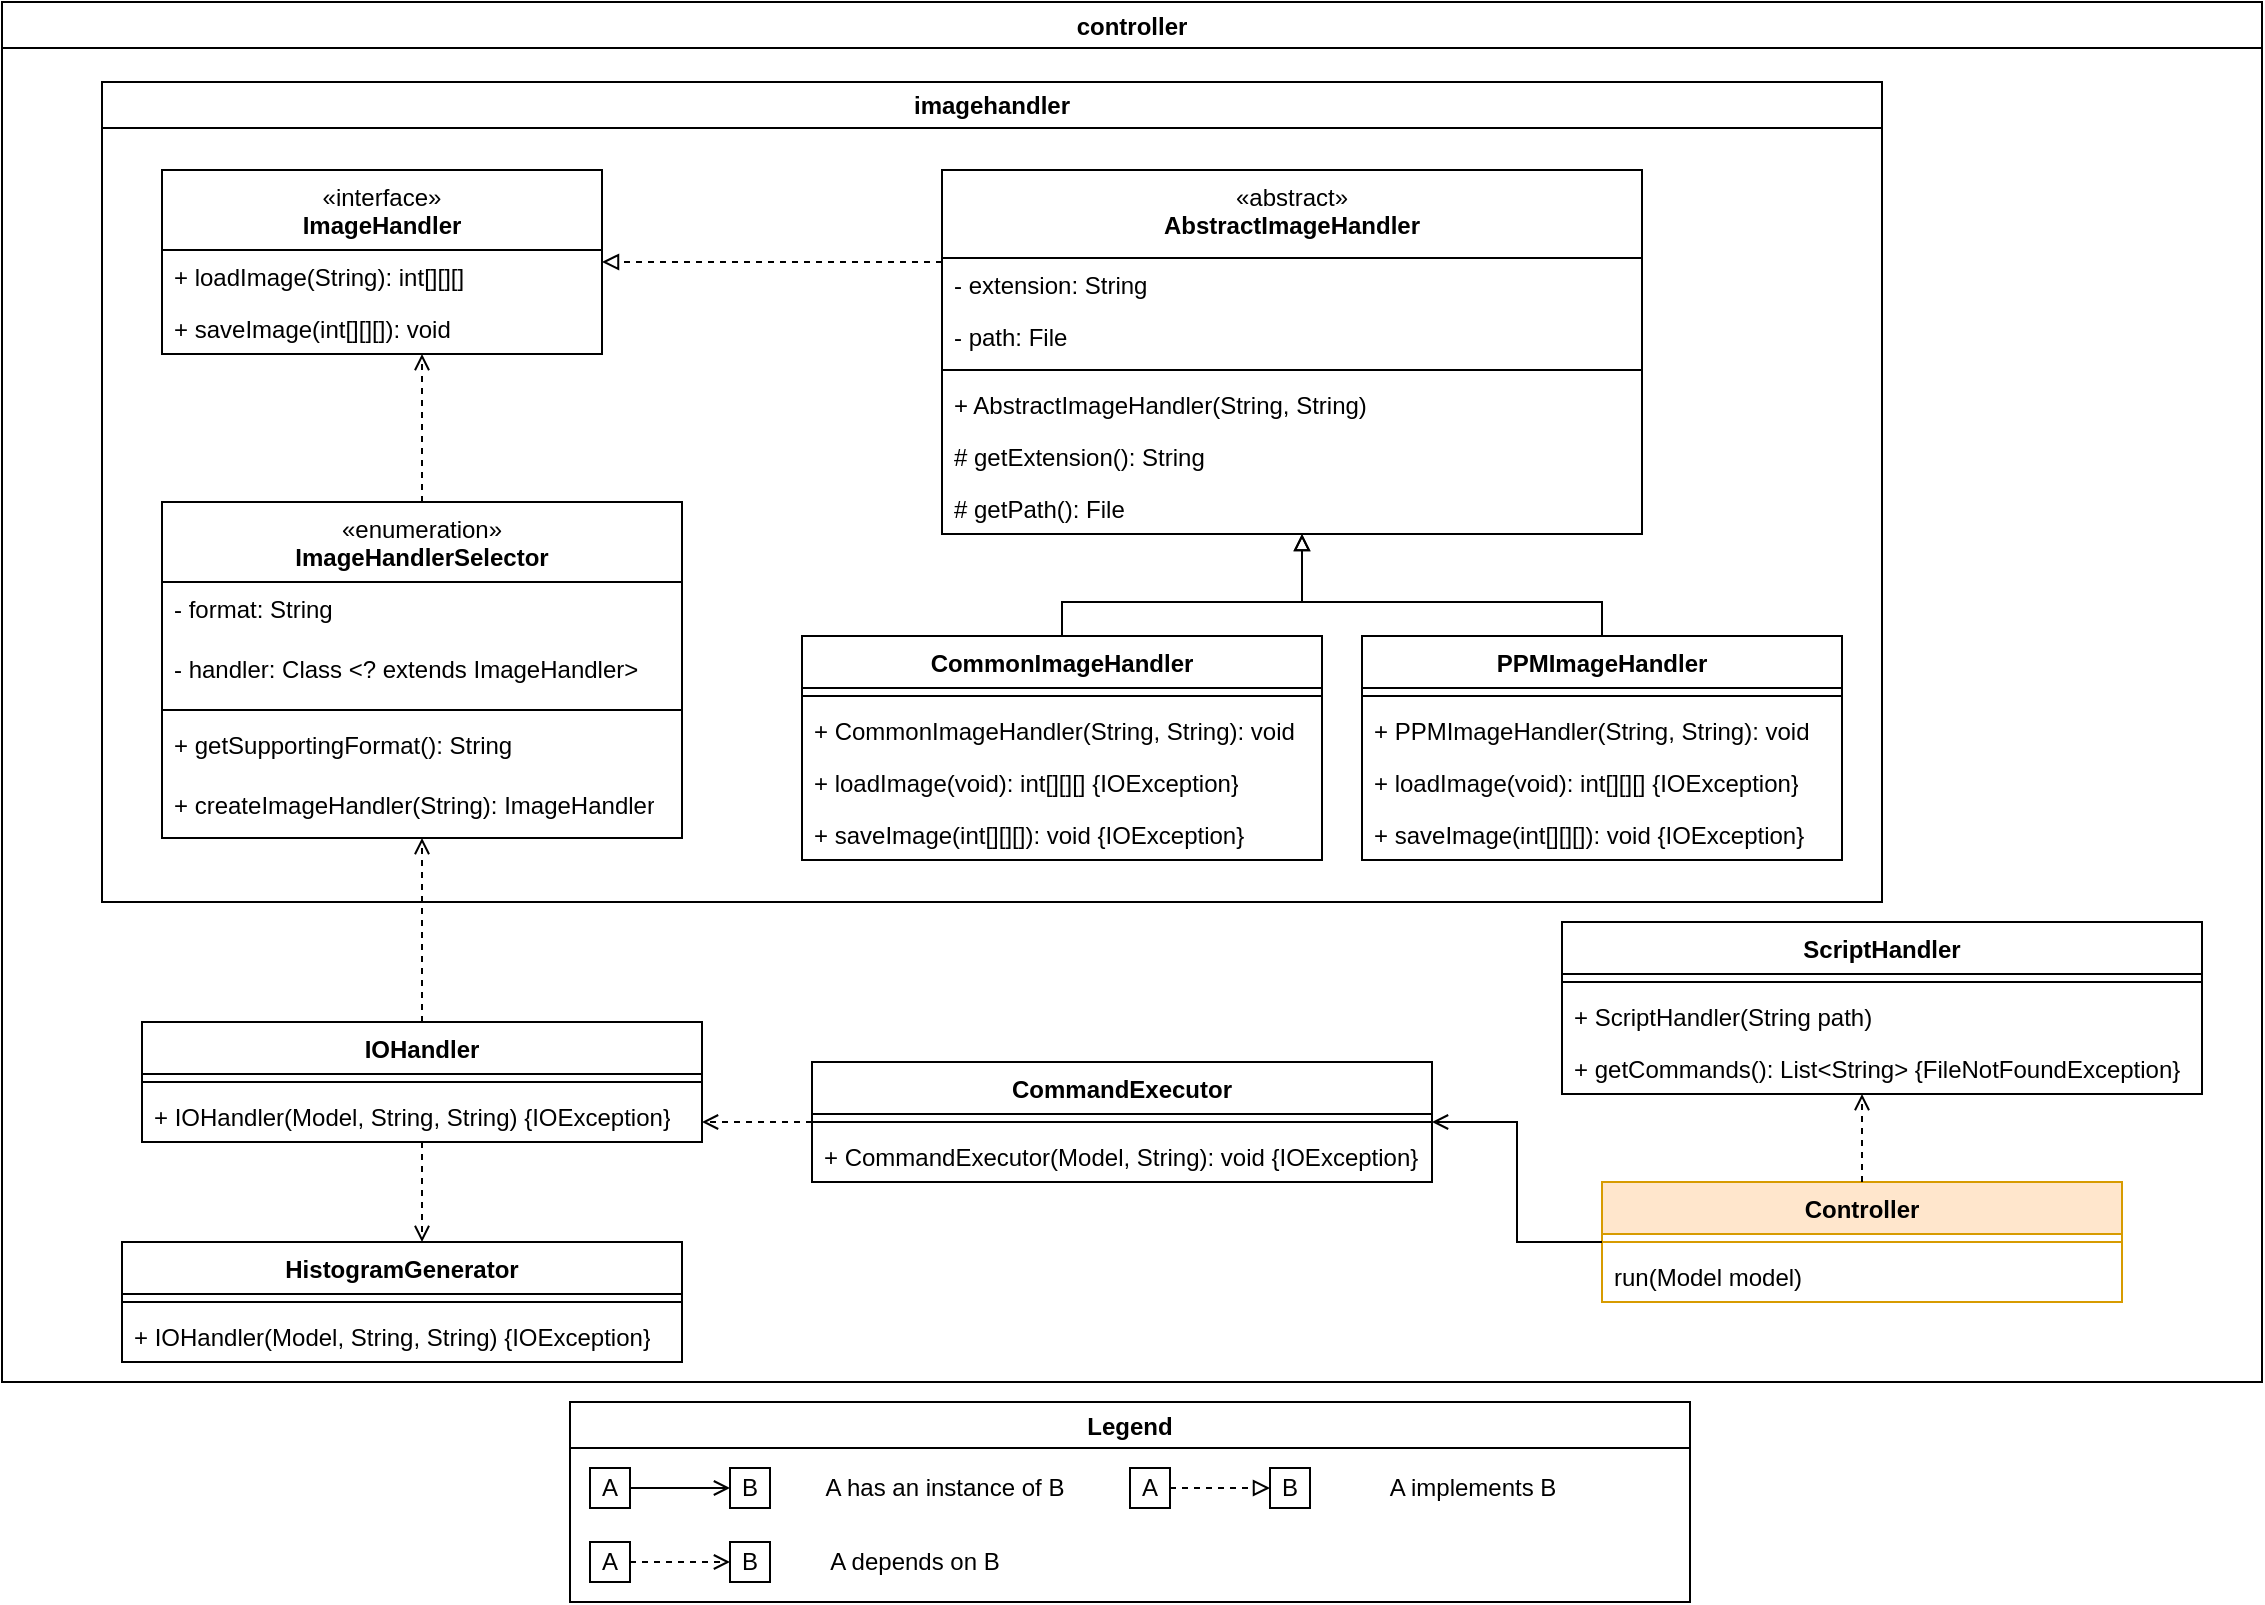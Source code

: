 <mxfile version="24.7.17">
  <diagram name="Page-1" id="3APSNFj8zaZ2HSIU7eNC">
    <mxGraphModel dx="767" dy="1024" grid="1" gridSize="10" guides="1" tooltips="1" connect="1" arrows="1" fold="1" page="1" pageScale="1" pageWidth="1169" pageHeight="827" math="0" shadow="0">
      <root>
        <mxCell id="0" />
        <mxCell id="1" parent="0" />
        <mxCell id="OJlQEUOU65JaUpWnr3fd-52" value="controller" style="swimlane;" vertex="1" parent="1">
          <mxGeometry x="1190" y="20" width="1130" height="690" as="geometry" />
        </mxCell>
        <mxCell id="OJlQEUOU65JaUpWnr3fd-4" value="imagehandler" style="swimlane;whiteSpace=wrap;html=1;startSize=23;" vertex="1" parent="OJlQEUOU65JaUpWnr3fd-52">
          <mxGeometry x="50" y="40" width="890" height="410" as="geometry" />
        </mxCell>
        <mxCell id="OJlQEUOU65JaUpWnr3fd-9" value="&lt;div&gt;&lt;div&gt;&lt;span style=&quot;font-weight: 400;&quot;&gt;«abstract»&lt;/span&gt;&lt;span style=&quot;background-color: initial;&quot;&gt;&lt;br&gt;&lt;/span&gt;&lt;/div&gt;&lt;div&gt;&lt;span style=&quot;background-color: initial;&quot;&gt;AbstractImageHandler&lt;/span&gt;&lt;/div&gt;&lt;/div&gt;" style="swimlane;fontStyle=1;align=center;verticalAlign=top;childLayout=stackLayout;horizontal=1;startSize=44;horizontalStack=0;resizeParent=1;resizeParentMax=0;resizeLast=0;collapsible=1;marginBottom=0;whiteSpace=wrap;html=1;" vertex="1" parent="OJlQEUOU65JaUpWnr3fd-4">
          <mxGeometry x="420" y="44" width="350" height="182" as="geometry" />
        </mxCell>
        <mxCell id="OJlQEUOU65JaUpWnr3fd-10" value="- extension: String" style="text;strokeColor=none;fillColor=none;align=left;verticalAlign=top;spacingLeft=4;spacingRight=4;overflow=hidden;rotatable=0;points=[[0,0.5],[1,0.5]];portConstraint=eastwest;whiteSpace=wrap;html=1;" vertex="1" parent="OJlQEUOU65JaUpWnr3fd-9">
          <mxGeometry y="44" width="350" height="26" as="geometry" />
        </mxCell>
        <mxCell id="OJlQEUOU65JaUpWnr3fd-11" value="- path: File" style="text;strokeColor=none;fillColor=none;align=left;verticalAlign=top;spacingLeft=4;spacingRight=4;overflow=hidden;rotatable=0;points=[[0,0.5],[1,0.5]];portConstraint=eastwest;whiteSpace=wrap;html=1;" vertex="1" parent="OJlQEUOU65JaUpWnr3fd-9">
          <mxGeometry y="70" width="350" height="26" as="geometry" />
        </mxCell>
        <mxCell id="OJlQEUOU65JaUpWnr3fd-12" value="" style="line;strokeWidth=1;fillColor=none;align=left;verticalAlign=middle;spacingTop=-1;spacingLeft=3;spacingRight=3;rotatable=0;labelPosition=right;points=[];portConstraint=eastwest;strokeColor=inherit;" vertex="1" parent="OJlQEUOU65JaUpWnr3fd-9">
          <mxGeometry y="96" width="350" height="8" as="geometry" />
        </mxCell>
        <mxCell id="OJlQEUOU65JaUpWnr3fd-13" value="+ AbstractImageHandler(String, String)" style="text;strokeColor=none;fillColor=none;align=left;verticalAlign=top;spacingLeft=4;spacingRight=4;overflow=hidden;rotatable=0;points=[[0,0.5],[1,0.5]];portConstraint=eastwest;whiteSpace=wrap;html=1;" vertex="1" parent="OJlQEUOU65JaUpWnr3fd-9">
          <mxGeometry y="104" width="350" height="26" as="geometry" />
        </mxCell>
        <mxCell id="OJlQEUOU65JaUpWnr3fd-14" value="# getExtension(): String" style="text;strokeColor=none;fillColor=none;align=left;verticalAlign=top;spacingLeft=4;spacingRight=4;overflow=hidden;rotatable=0;points=[[0,0.5],[1,0.5]];portConstraint=eastwest;whiteSpace=wrap;html=1;" vertex="1" parent="OJlQEUOU65JaUpWnr3fd-9">
          <mxGeometry y="130" width="350" height="26" as="geometry" />
        </mxCell>
        <mxCell id="OJlQEUOU65JaUpWnr3fd-15" value="# getPath(): File" style="text;strokeColor=none;fillColor=none;align=left;verticalAlign=top;spacingLeft=4;spacingRight=4;overflow=hidden;rotatable=0;points=[[0,0.5],[1,0.5]];portConstraint=eastwest;whiteSpace=wrap;html=1;" vertex="1" parent="OJlQEUOU65JaUpWnr3fd-9">
          <mxGeometry y="156" width="350" height="26" as="geometry" />
        </mxCell>
        <mxCell id="OJlQEUOU65JaUpWnr3fd-16" style="edgeStyle=orthogonalEdgeStyle;rounded=0;orthogonalLoop=1;jettySize=auto;html=1;endArrow=block;endFill=0;" edge="1" parent="OJlQEUOU65JaUpWnr3fd-4" source="OJlQEUOU65JaUpWnr3fd-17" target="OJlQEUOU65JaUpWnr3fd-9">
          <mxGeometry relative="1" as="geometry">
            <Array as="points">
              <mxPoint x="750" y="260" />
              <mxPoint x="600" y="260" />
            </Array>
          </mxGeometry>
        </mxCell>
        <mxCell id="OJlQEUOU65JaUpWnr3fd-17" value="&lt;div&gt;&lt;span style=&quot;background-color: initial;&quot;&gt;PPMImageHandler&lt;/span&gt;&lt;br&gt;&lt;/div&gt;" style="swimlane;fontStyle=1;align=center;verticalAlign=top;childLayout=stackLayout;horizontal=1;startSize=26;horizontalStack=0;resizeParent=1;resizeParentMax=0;resizeLast=0;collapsible=1;marginBottom=0;whiteSpace=wrap;html=1;" vertex="1" parent="OJlQEUOU65JaUpWnr3fd-4">
          <mxGeometry x="630" y="277" width="240" height="112" as="geometry" />
        </mxCell>
        <mxCell id="OJlQEUOU65JaUpWnr3fd-18" value="" style="line;strokeWidth=1;fillColor=none;align=left;verticalAlign=middle;spacingTop=-1;spacingLeft=3;spacingRight=3;rotatable=0;labelPosition=right;points=[];portConstraint=eastwest;strokeColor=inherit;" vertex="1" parent="OJlQEUOU65JaUpWnr3fd-17">
          <mxGeometry y="26" width="240" height="8" as="geometry" />
        </mxCell>
        <mxCell id="OJlQEUOU65JaUpWnr3fd-19" value="+ PPMImageHandler(String, String): void" style="text;strokeColor=none;fillColor=none;align=left;verticalAlign=top;spacingLeft=4;spacingRight=4;overflow=hidden;rotatable=0;points=[[0,0.5],[1,0.5]];portConstraint=eastwest;whiteSpace=wrap;html=1;" vertex="1" parent="OJlQEUOU65JaUpWnr3fd-17">
          <mxGeometry y="34" width="240" height="26" as="geometry" />
        </mxCell>
        <mxCell id="OJlQEUOU65JaUpWnr3fd-20" value="+ loadImage(void): int[][][] {IOException}" style="text;strokeColor=none;fillColor=none;align=left;verticalAlign=top;spacingLeft=4;spacingRight=4;overflow=hidden;rotatable=0;points=[[0,0.5],[1,0.5]];portConstraint=eastwest;whiteSpace=wrap;html=1;" vertex="1" parent="OJlQEUOU65JaUpWnr3fd-17">
          <mxGeometry y="60" width="240" height="26" as="geometry" />
        </mxCell>
        <mxCell id="OJlQEUOU65JaUpWnr3fd-21" value="+ saveImage(int[][][]&lt;span style=&quot;background-color: initial;&quot;&gt;): void {IOException}&lt;/span&gt;" style="text;strokeColor=none;fillColor=none;align=left;verticalAlign=top;spacingLeft=4;spacingRight=4;overflow=hidden;rotatable=0;points=[[0,0.5],[1,0.5]];portConstraint=eastwest;whiteSpace=wrap;html=1;" vertex="1" parent="OJlQEUOU65JaUpWnr3fd-17">
          <mxGeometry y="86" width="240" height="26" as="geometry" />
        </mxCell>
        <mxCell id="OJlQEUOU65JaUpWnr3fd-22" style="edgeStyle=orthogonalEdgeStyle;rounded=0;orthogonalLoop=1;jettySize=auto;html=1;endArrow=block;endFill=0;" edge="1" parent="OJlQEUOU65JaUpWnr3fd-4" source="OJlQEUOU65JaUpWnr3fd-23" target="OJlQEUOU65JaUpWnr3fd-9">
          <mxGeometry relative="1" as="geometry">
            <Array as="points">
              <mxPoint x="480" y="260" />
              <mxPoint x="600" y="260" />
            </Array>
          </mxGeometry>
        </mxCell>
        <mxCell id="OJlQEUOU65JaUpWnr3fd-23" value="&lt;div&gt;CommonImageHandler&lt;/div&gt;" style="swimlane;fontStyle=1;align=center;verticalAlign=top;childLayout=stackLayout;horizontal=1;startSize=26;horizontalStack=0;resizeParent=1;resizeParentMax=0;resizeLast=0;collapsible=1;marginBottom=0;whiteSpace=wrap;html=1;" vertex="1" parent="OJlQEUOU65JaUpWnr3fd-4">
          <mxGeometry x="350" y="277" width="260" height="112" as="geometry" />
        </mxCell>
        <mxCell id="OJlQEUOU65JaUpWnr3fd-24" value="" style="line;strokeWidth=1;fillColor=none;align=left;verticalAlign=middle;spacingTop=-1;spacingLeft=3;spacingRight=3;rotatable=0;labelPosition=right;points=[];portConstraint=eastwest;strokeColor=inherit;" vertex="1" parent="OJlQEUOU65JaUpWnr3fd-23">
          <mxGeometry y="26" width="260" height="8" as="geometry" />
        </mxCell>
        <mxCell id="OJlQEUOU65JaUpWnr3fd-25" value="+ CommonImageHandler(String, String): void" style="text;strokeColor=none;fillColor=none;align=left;verticalAlign=top;spacingLeft=4;spacingRight=4;overflow=hidden;rotatable=0;points=[[0,0.5],[1,0.5]];portConstraint=eastwest;whiteSpace=wrap;html=1;" vertex="1" parent="OJlQEUOU65JaUpWnr3fd-23">
          <mxGeometry y="34" width="260" height="26" as="geometry" />
        </mxCell>
        <mxCell id="OJlQEUOU65JaUpWnr3fd-26" value="+ loadImage(void): int[][][] {IOException}" style="text;strokeColor=none;fillColor=none;align=left;verticalAlign=top;spacingLeft=4;spacingRight=4;overflow=hidden;rotatable=0;points=[[0,0.5],[1,0.5]];portConstraint=eastwest;whiteSpace=wrap;html=1;" vertex="1" parent="OJlQEUOU65JaUpWnr3fd-23">
          <mxGeometry y="60" width="260" height="26" as="geometry" />
        </mxCell>
        <mxCell id="OJlQEUOU65JaUpWnr3fd-27" value="+ saveImage(int[][][]&lt;span style=&quot;background-color: initial;&quot;&gt;): void {IOException}&lt;/span&gt;" style="text;strokeColor=none;fillColor=none;align=left;verticalAlign=top;spacingLeft=4;spacingRight=4;overflow=hidden;rotatable=0;points=[[0,0.5],[1,0.5]];portConstraint=eastwest;whiteSpace=wrap;html=1;" vertex="1" parent="OJlQEUOU65JaUpWnr3fd-23">
          <mxGeometry y="86" width="260" height="26" as="geometry" />
        </mxCell>
        <mxCell id="OJlQEUOU65JaUpWnr3fd-28" value="&lt;div&gt;&lt;span style=&quot;font-weight: 400;&quot;&gt;«interface»&lt;/span&gt;&lt;span style=&quot;background-color: initial;&quot;&gt;&lt;br&gt;&lt;/span&gt;&lt;/div&gt;&lt;div&gt;&lt;span style=&quot;background-color: initial;&quot;&gt;ImageHandler&lt;/span&gt;&lt;/div&gt;" style="swimlane;fontStyle=1;align=center;verticalAlign=top;childLayout=stackLayout;horizontal=1;startSize=40;horizontalStack=0;resizeParent=1;resizeParentMax=0;resizeLast=0;collapsible=1;marginBottom=0;whiteSpace=wrap;html=1;" vertex="1" parent="OJlQEUOU65JaUpWnr3fd-4">
          <mxGeometry x="30" y="44" width="220" height="92" as="geometry" />
        </mxCell>
        <mxCell id="OJlQEUOU65JaUpWnr3fd-29" value="+ loadImage(String): int[][][]" style="text;strokeColor=none;fillColor=none;align=left;verticalAlign=top;spacingLeft=4;spacingRight=4;overflow=hidden;rotatable=0;points=[[0,0.5],[1,0.5]];portConstraint=eastwest;whiteSpace=wrap;html=1;" vertex="1" parent="OJlQEUOU65JaUpWnr3fd-28">
          <mxGeometry y="40" width="220" height="26" as="geometry" />
        </mxCell>
        <mxCell id="OJlQEUOU65JaUpWnr3fd-30" value="+ saveImage(int[][][]): void" style="text;strokeColor=none;fillColor=none;align=left;verticalAlign=top;spacingLeft=4;spacingRight=4;overflow=hidden;rotatable=0;points=[[0,0.5],[1,0.5]];portConstraint=eastwest;whiteSpace=wrap;html=1;" vertex="1" parent="OJlQEUOU65JaUpWnr3fd-28">
          <mxGeometry y="66" width="220" height="26" as="geometry" />
        </mxCell>
        <mxCell id="OJlQEUOU65JaUpWnr3fd-31" style="edgeStyle=orthogonalEdgeStyle;rounded=0;orthogonalLoop=1;jettySize=auto;html=1;dashed=1;endArrow=block;endFill=0;" edge="1" parent="OJlQEUOU65JaUpWnr3fd-4" source="OJlQEUOU65JaUpWnr3fd-9" target="OJlQEUOU65JaUpWnr3fd-28">
          <mxGeometry relative="1" as="geometry">
            <Array as="points">
              <mxPoint x="270" y="90" />
              <mxPoint x="270" y="90" />
            </Array>
          </mxGeometry>
        </mxCell>
        <mxCell id="OJlQEUOU65JaUpWnr3fd-38" value="&lt;span style=&quot;font-weight: 400;&quot;&gt;«enumeration»&lt;/span&gt;&lt;br style=&quot;font-weight: 400;&quot;&gt;ImageHandlerSelector" style="swimlane;fontStyle=1;align=center;verticalAlign=top;childLayout=stackLayout;horizontal=1;startSize=40;horizontalStack=0;resizeParent=1;resizeParentMax=0;resizeLast=0;collapsible=1;marginBottom=0;whiteSpace=wrap;html=1;" vertex="1" parent="OJlQEUOU65JaUpWnr3fd-4">
          <mxGeometry x="30" y="210" width="260" height="168" as="geometry" />
        </mxCell>
        <mxCell id="OJlQEUOU65JaUpWnr3fd-39" value="- format: String" style="text;strokeColor=none;fillColor=none;align=left;verticalAlign=top;spacingLeft=4;spacingRight=4;overflow=hidden;rotatable=0;points=[[0,0.5],[1,0.5]];portConstraint=eastwest;whiteSpace=wrap;html=1;" vertex="1" parent="OJlQEUOU65JaUpWnr3fd-38">
          <mxGeometry y="40" width="260" height="30" as="geometry" />
        </mxCell>
        <mxCell id="OJlQEUOU65JaUpWnr3fd-40" value="- handler: Class &amp;lt;? extends ImageHandler&amp;gt;" style="text;strokeColor=none;fillColor=none;align=left;verticalAlign=top;spacingLeft=4;spacingRight=4;overflow=hidden;rotatable=0;points=[[0,0.5],[1,0.5]];portConstraint=eastwest;whiteSpace=wrap;html=1;" vertex="1" parent="OJlQEUOU65JaUpWnr3fd-38">
          <mxGeometry y="70" width="260" height="30" as="geometry" />
        </mxCell>
        <mxCell id="OJlQEUOU65JaUpWnr3fd-41" value="" style="line;strokeWidth=1;fillColor=none;align=left;verticalAlign=middle;spacingTop=-1;spacingLeft=3;spacingRight=3;rotatable=0;labelPosition=right;points=[];portConstraint=eastwest;strokeColor=inherit;" vertex="1" parent="OJlQEUOU65JaUpWnr3fd-38">
          <mxGeometry y="100" width="260" height="8" as="geometry" />
        </mxCell>
        <mxCell id="OJlQEUOU65JaUpWnr3fd-42" value="+ getSupportingFormat(): String" style="text;strokeColor=none;fillColor=none;align=left;verticalAlign=top;spacingLeft=4;spacingRight=4;overflow=hidden;rotatable=0;points=[[0,0.5],[1,0.5]];portConstraint=eastwest;whiteSpace=wrap;html=1;" vertex="1" parent="OJlQEUOU65JaUpWnr3fd-38">
          <mxGeometry y="108" width="260" height="30" as="geometry" />
        </mxCell>
        <mxCell id="OJlQEUOU65JaUpWnr3fd-43" value="+ createImageHandler(String): ImageHandler" style="text;strokeColor=none;fillColor=none;align=left;verticalAlign=top;spacingLeft=4;spacingRight=4;overflow=hidden;rotatable=0;points=[[0,0.5],[1,0.5]];portConstraint=eastwest;whiteSpace=wrap;html=1;" vertex="1" parent="OJlQEUOU65JaUpWnr3fd-38">
          <mxGeometry y="138" width="260" height="30" as="geometry" />
        </mxCell>
        <mxCell id="OJlQEUOU65JaUpWnr3fd-37" style="edgeStyle=orthogonalEdgeStyle;rounded=0;orthogonalLoop=1;jettySize=auto;html=1;dashed=1;endArrow=open;endFill=0;" edge="1" parent="OJlQEUOU65JaUpWnr3fd-4" source="OJlQEUOU65JaUpWnr3fd-38" target="OJlQEUOU65JaUpWnr3fd-28">
          <mxGeometry relative="1" as="geometry">
            <Array as="points">
              <mxPoint x="130" y="230" />
              <mxPoint x="130" y="230" />
            </Array>
          </mxGeometry>
        </mxCell>
        <mxCell id="OJlQEUOU65JaUpWnr3fd-45" value="&lt;div&gt;IOHandler&lt;/div&gt;" style="swimlane;fontStyle=1;align=center;verticalAlign=top;childLayout=stackLayout;horizontal=1;startSize=26;horizontalStack=0;resizeParent=1;resizeParentMax=0;resizeLast=0;collapsible=1;marginBottom=0;whiteSpace=wrap;html=1;" vertex="1" parent="OJlQEUOU65JaUpWnr3fd-52">
          <mxGeometry x="70" y="510" width="280" height="60" as="geometry" />
        </mxCell>
        <mxCell id="OJlQEUOU65JaUpWnr3fd-46" value="" style="line;strokeWidth=1;fillColor=none;align=left;verticalAlign=middle;spacingTop=-1;spacingLeft=3;spacingRight=3;rotatable=0;labelPosition=right;points=[];portConstraint=eastwest;strokeColor=inherit;" vertex="1" parent="OJlQEUOU65JaUpWnr3fd-45">
          <mxGeometry y="26" width="280" height="8" as="geometry" />
        </mxCell>
        <mxCell id="OJlQEUOU65JaUpWnr3fd-47" value="+ IOHandler(Model, String, String) {IOException}" style="text;strokeColor=none;fillColor=none;align=left;verticalAlign=top;spacingLeft=4;spacingRight=4;overflow=hidden;rotatable=0;points=[[0,0.5],[1,0.5]];portConstraint=eastwest;whiteSpace=wrap;html=1;" vertex="1" parent="OJlQEUOU65JaUpWnr3fd-45">
          <mxGeometry y="34" width="280" height="26" as="geometry" />
        </mxCell>
        <mxCell id="OJlQEUOU65JaUpWnr3fd-44" style="edgeStyle=orthogonalEdgeStyle;rounded=0;orthogonalLoop=1;jettySize=auto;html=1;dashed=1;endArrow=open;endFill=0;" edge="1" parent="OJlQEUOU65JaUpWnr3fd-52" source="OJlQEUOU65JaUpWnr3fd-45" target="OJlQEUOU65JaUpWnr3fd-38">
          <mxGeometry relative="1" as="geometry">
            <Array as="points">
              <mxPoint x="240" y="550" />
            </Array>
          </mxGeometry>
        </mxCell>
        <mxCell id="OJlQEUOU65JaUpWnr3fd-6" value="CommandExecutor" style="swimlane;fontStyle=1;align=center;verticalAlign=top;childLayout=stackLayout;horizontal=1;startSize=26;horizontalStack=0;resizeParent=1;resizeParentMax=0;resizeLast=0;collapsible=1;marginBottom=0;whiteSpace=wrap;html=1;" vertex="1" parent="OJlQEUOU65JaUpWnr3fd-52">
          <mxGeometry x="405" y="530" width="310" height="60" as="geometry" />
        </mxCell>
        <mxCell id="OJlQEUOU65JaUpWnr3fd-7" value="" style="line;strokeWidth=1;fillColor=none;align=left;verticalAlign=middle;spacingTop=-1;spacingLeft=3;spacingRight=3;rotatable=0;labelPosition=right;points=[];portConstraint=eastwest;strokeColor=inherit;" vertex="1" parent="OJlQEUOU65JaUpWnr3fd-6">
          <mxGeometry y="26" width="310" height="8" as="geometry" />
        </mxCell>
        <mxCell id="OJlQEUOU65JaUpWnr3fd-8" value="&lt;div&gt;+ CommandExecutor(Model, String): void {IOException}&lt;/div&gt;" style="text;strokeColor=none;fillColor=none;align=left;verticalAlign=top;spacingLeft=4;spacingRight=4;overflow=hidden;rotatable=0;points=[[0,0.5],[1,0.5]];portConstraint=eastwest;whiteSpace=wrap;html=1;" vertex="1" parent="OJlQEUOU65JaUpWnr3fd-6">
          <mxGeometry y="34" width="310" height="26" as="geometry" />
        </mxCell>
        <mxCell id="OJlQEUOU65JaUpWnr3fd-5" style="edgeStyle=orthogonalEdgeStyle;rounded=0;orthogonalLoop=1;jettySize=auto;html=1;dashed=1;endArrow=open;endFill=0;" edge="1" parent="OJlQEUOU65JaUpWnr3fd-52" source="OJlQEUOU65JaUpWnr3fd-6" target="OJlQEUOU65JaUpWnr3fd-45">
          <mxGeometry relative="1" as="geometry">
            <Array as="points">
              <mxPoint x="585" y="580" />
            </Array>
          </mxGeometry>
        </mxCell>
        <mxCell id="OJlQEUOU65JaUpWnr3fd-34" value="Controller" style="swimlane;fontStyle=1;align=center;verticalAlign=top;childLayout=stackLayout;horizontal=1;startSize=26;horizontalStack=0;resizeParent=1;resizeParentMax=0;resizeLast=0;collapsible=1;marginBottom=0;whiteSpace=wrap;html=1;fillColor=#ffe6cc;strokeColor=#d79b00;" vertex="1" parent="OJlQEUOU65JaUpWnr3fd-52">
          <mxGeometry x="800" y="590" width="260" height="60" as="geometry" />
        </mxCell>
        <mxCell id="OJlQEUOU65JaUpWnr3fd-35" value="" style="line;strokeWidth=1;fillColor=none;align=left;verticalAlign=middle;spacingTop=-1;spacingLeft=3;spacingRight=3;rotatable=0;labelPosition=right;points=[];portConstraint=eastwest;strokeColor=inherit;" vertex="1" parent="OJlQEUOU65JaUpWnr3fd-34">
          <mxGeometry y="26" width="260" height="8" as="geometry" />
        </mxCell>
        <mxCell id="OJlQEUOU65JaUpWnr3fd-36" value="run(Model model)" style="text;strokeColor=none;fillColor=none;align=left;verticalAlign=top;spacingLeft=4;spacingRight=4;overflow=hidden;rotatable=0;points=[[0,0.5],[1,0.5]];portConstraint=eastwest;whiteSpace=wrap;html=1;" vertex="1" parent="OJlQEUOU65JaUpWnr3fd-34">
          <mxGeometry y="34" width="260" height="26" as="geometry" />
        </mxCell>
        <mxCell id="OJlQEUOU65JaUpWnr3fd-33" style="edgeStyle=orthogonalEdgeStyle;rounded=0;orthogonalLoop=1;jettySize=auto;html=1;endArrow=open;endFill=0;" edge="1" parent="OJlQEUOU65JaUpWnr3fd-52" source="OJlQEUOU65JaUpWnr3fd-34" target="OJlQEUOU65JaUpWnr3fd-6">
          <mxGeometry relative="1" as="geometry" />
        </mxCell>
        <mxCell id="OJlQEUOU65JaUpWnr3fd-48" value="&lt;div&gt;ScriptHandler&lt;/div&gt;" style="swimlane;fontStyle=1;align=center;verticalAlign=top;childLayout=stackLayout;horizontal=1;startSize=26;horizontalStack=0;resizeParent=1;resizeParentMax=0;resizeLast=0;collapsible=1;marginBottom=0;whiteSpace=wrap;html=1;" vertex="1" parent="OJlQEUOU65JaUpWnr3fd-52">
          <mxGeometry x="780" y="460" width="320" height="86" as="geometry" />
        </mxCell>
        <mxCell id="OJlQEUOU65JaUpWnr3fd-49" value="" style="line;strokeWidth=1;fillColor=none;align=left;verticalAlign=middle;spacingTop=-1;spacingLeft=3;spacingRight=3;rotatable=0;labelPosition=right;points=[];portConstraint=eastwest;strokeColor=inherit;" vertex="1" parent="OJlQEUOU65JaUpWnr3fd-48">
          <mxGeometry y="26" width="320" height="8" as="geometry" />
        </mxCell>
        <mxCell id="OJlQEUOU65JaUpWnr3fd-50" value="+ ScriptHandler(String path)" style="text;strokeColor=none;fillColor=none;align=left;verticalAlign=top;spacingLeft=4;spacingRight=4;overflow=hidden;rotatable=0;points=[[0,0.5],[1,0.5]];portConstraint=eastwest;whiteSpace=wrap;html=1;" vertex="1" parent="OJlQEUOU65JaUpWnr3fd-48">
          <mxGeometry y="34" width="320" height="26" as="geometry" />
        </mxCell>
        <mxCell id="OJlQEUOU65JaUpWnr3fd-51" value="+ getCommands(): List&amp;lt;String&amp;gt; {FileNotFoundException}" style="text;strokeColor=none;fillColor=none;align=left;verticalAlign=top;spacingLeft=4;spacingRight=4;overflow=hidden;rotatable=0;points=[[0,0.5],[1,0.5]];portConstraint=eastwest;whiteSpace=wrap;html=1;" vertex="1" parent="OJlQEUOU65JaUpWnr3fd-48">
          <mxGeometry y="60" width="320" height="26" as="geometry" />
        </mxCell>
        <mxCell id="OJlQEUOU65JaUpWnr3fd-32" style="edgeStyle=orthogonalEdgeStyle;rounded=0;orthogonalLoop=1;jettySize=auto;html=1;dashed=1;endArrow=open;endFill=0;" edge="1" parent="OJlQEUOU65JaUpWnr3fd-52" source="OJlQEUOU65JaUpWnr3fd-34" target="OJlQEUOU65JaUpWnr3fd-48">
          <mxGeometry relative="1" as="geometry">
            <Array as="points">
              <mxPoint x="930" y="620" />
              <mxPoint x="930" y="620" />
            </Array>
          </mxGeometry>
        </mxCell>
        <mxCell id="OJlQEUOU65JaUpWnr3fd-61" value="&lt;div&gt;HistogramGenerator&lt;/div&gt;" style="swimlane;fontStyle=1;align=center;verticalAlign=top;childLayout=stackLayout;horizontal=1;startSize=26;horizontalStack=0;resizeParent=1;resizeParentMax=0;resizeLast=0;collapsible=1;marginBottom=0;whiteSpace=wrap;html=1;" vertex="1" parent="OJlQEUOU65JaUpWnr3fd-52">
          <mxGeometry x="60" y="620" width="280" height="60" as="geometry" />
        </mxCell>
        <mxCell id="OJlQEUOU65JaUpWnr3fd-62" value="" style="line;strokeWidth=1;fillColor=none;align=left;verticalAlign=middle;spacingTop=-1;spacingLeft=3;spacingRight=3;rotatable=0;labelPosition=right;points=[];portConstraint=eastwest;strokeColor=inherit;" vertex="1" parent="OJlQEUOU65JaUpWnr3fd-61">
          <mxGeometry y="26" width="280" height="8" as="geometry" />
        </mxCell>
        <mxCell id="OJlQEUOU65JaUpWnr3fd-63" value="+ IOHandler(Model, String, String) {IOException}" style="text;strokeColor=none;fillColor=none;align=left;verticalAlign=top;spacingLeft=4;spacingRight=4;overflow=hidden;rotatable=0;points=[[0,0.5],[1,0.5]];portConstraint=eastwest;whiteSpace=wrap;html=1;" vertex="1" parent="OJlQEUOU65JaUpWnr3fd-61">
          <mxGeometry y="34" width="280" height="26" as="geometry" />
        </mxCell>
        <mxCell id="OJlQEUOU65JaUpWnr3fd-64" style="edgeStyle=orthogonalEdgeStyle;rounded=0;orthogonalLoop=1;jettySize=auto;html=1;dashed=1;endArrow=open;endFill=0;" edge="1" parent="OJlQEUOU65JaUpWnr3fd-52" source="OJlQEUOU65JaUpWnr3fd-45" target="OJlQEUOU65JaUpWnr3fd-61">
          <mxGeometry relative="1" as="geometry">
            <mxPoint x="455" y="560" as="sourcePoint" />
            <mxPoint x="250" y="468" as="targetPoint" />
            <Array as="points">
              <mxPoint x="220" y="660" />
              <mxPoint x="220" y="660" />
            </Array>
          </mxGeometry>
        </mxCell>
        <mxCell id="OJlQEUOU65JaUpWnr3fd-65" value="Legend" style="swimlane;" vertex="1" parent="1">
          <mxGeometry x="1474" y="720" width="560" height="100" as="geometry" />
        </mxCell>
        <mxCell id="OJlQEUOU65JaUpWnr3fd-66" value="" style="edgeStyle=orthogonalEdgeStyle;rounded=0;orthogonalLoop=1;jettySize=auto;html=1;endArrow=open;endFill=0;" edge="1" parent="OJlQEUOU65JaUpWnr3fd-65" source="OJlQEUOU65JaUpWnr3fd-67" target="OJlQEUOU65JaUpWnr3fd-68">
          <mxGeometry relative="1" as="geometry" />
        </mxCell>
        <mxCell id="OJlQEUOU65JaUpWnr3fd-67" value="A" style="rounded=0;whiteSpace=wrap;html=1;" vertex="1" parent="OJlQEUOU65JaUpWnr3fd-65">
          <mxGeometry x="10" y="33" width="20" height="20" as="geometry" />
        </mxCell>
        <mxCell id="OJlQEUOU65JaUpWnr3fd-68" value="B" style="rounded=0;whiteSpace=wrap;html=1;" vertex="1" parent="OJlQEUOU65JaUpWnr3fd-65">
          <mxGeometry x="80" y="33" width="20" height="20" as="geometry" />
        </mxCell>
        <mxCell id="OJlQEUOU65JaUpWnr3fd-69" value="" style="edgeStyle=orthogonalEdgeStyle;rounded=0;orthogonalLoop=1;jettySize=auto;html=1;endArrow=open;endFill=0;dashed=1;" edge="1" parent="OJlQEUOU65JaUpWnr3fd-65" source="OJlQEUOU65JaUpWnr3fd-70" target="OJlQEUOU65JaUpWnr3fd-71">
          <mxGeometry relative="1" as="geometry" />
        </mxCell>
        <mxCell id="OJlQEUOU65JaUpWnr3fd-70" value="A" style="rounded=0;whiteSpace=wrap;html=1;" vertex="1" parent="OJlQEUOU65JaUpWnr3fd-65">
          <mxGeometry x="10" y="70" width="20" height="20" as="geometry" />
        </mxCell>
        <mxCell id="OJlQEUOU65JaUpWnr3fd-71" value="B" style="rounded=0;whiteSpace=wrap;html=1;" vertex="1" parent="OJlQEUOU65JaUpWnr3fd-65">
          <mxGeometry x="80" y="70" width="20" height="20" as="geometry" />
        </mxCell>
        <mxCell id="OJlQEUOU65JaUpWnr3fd-72" value="A has an instance of B" style="text;html=1;align=center;verticalAlign=middle;resizable=0;points=[];autosize=1;strokeColor=none;fillColor=none;" vertex="1" parent="OJlQEUOU65JaUpWnr3fd-65">
          <mxGeometry x="117" y="28" width="140" height="30" as="geometry" />
        </mxCell>
        <mxCell id="OJlQEUOU65JaUpWnr3fd-73" value="A depends on B" style="text;html=1;align=center;verticalAlign=middle;resizable=0;points=[];autosize=1;strokeColor=none;fillColor=none;" vertex="1" parent="OJlQEUOU65JaUpWnr3fd-65">
          <mxGeometry x="117" y="65" width="110" height="30" as="geometry" />
        </mxCell>
        <mxCell id="OJlQEUOU65JaUpWnr3fd-83" value="" style="edgeStyle=orthogonalEdgeStyle;rounded=0;orthogonalLoop=1;jettySize=auto;html=1;endArrow=block;endFill=0;dashed=1;" edge="1" parent="OJlQEUOU65JaUpWnr3fd-65" source="OJlQEUOU65JaUpWnr3fd-84" target="OJlQEUOU65JaUpWnr3fd-85">
          <mxGeometry relative="1" as="geometry" />
        </mxCell>
        <mxCell id="OJlQEUOU65JaUpWnr3fd-84" value="A" style="rounded=0;whiteSpace=wrap;html=1;" vertex="1" parent="OJlQEUOU65JaUpWnr3fd-65">
          <mxGeometry x="280" y="33" width="20" height="20" as="geometry" />
        </mxCell>
        <mxCell id="OJlQEUOU65JaUpWnr3fd-85" value="B" style="rounded=0;whiteSpace=wrap;html=1;" vertex="1" parent="OJlQEUOU65JaUpWnr3fd-65">
          <mxGeometry x="350" y="33" width="20" height="20" as="geometry" />
        </mxCell>
        <mxCell id="OJlQEUOU65JaUpWnr3fd-86" value="A implements B" style="text;html=1;align=center;verticalAlign=middle;resizable=0;points=[];autosize=1;strokeColor=none;fillColor=none;" vertex="1" parent="OJlQEUOU65JaUpWnr3fd-65">
          <mxGeometry x="396" y="28" width="110" height="30" as="geometry" />
        </mxCell>
      </root>
    </mxGraphModel>
  </diagram>
</mxfile>
